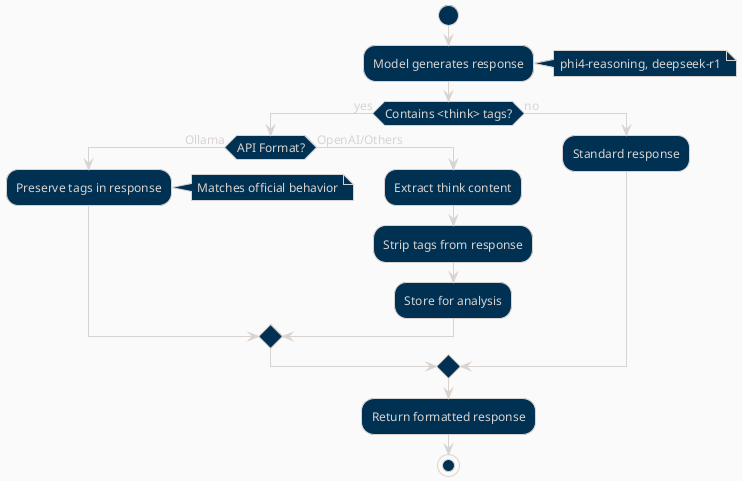 @startuml
!theme blueprint
skinparam backgroundColor #FAFAFA
skinparam defaultFontSize 12

start

:Model generates response;
note right: phi4-reasoning, deepseek-r1

if (Contains <think> tags?) then (yes)
    if (API Format?) then (Ollama)
        :Preserve tags in response;
        note right: Matches official behavior
    else (OpenAI/Others)
        :Extract think content;
        :Strip tags from response;
        :Store for analysis;
    endif
else (no)
    :Standard response;
endif

:Return formatted response;

stop

@enduml